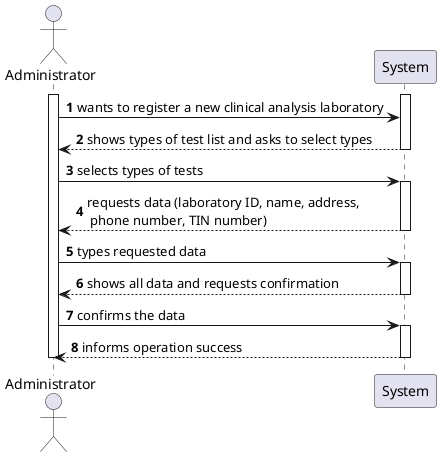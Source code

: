 @startuml
autonumber
actor Administrator as A
participant "System" as S
activate A
activate S
A -> S: wants to register a new clinical analysis laboratory
S --> A: shows types of test list and asks to select types
deactivate S
A -> S: selects types of tests
activate S
S --> A: requests data (laboratory ID, name, address,\n phone number, TIN number)
deactivate S
A -> S: types requested data
activate S
S --> A: shows all data and requests confirmation
deactivate S
A -> S: confirms the data
activate S
S --> A: informs operation success
deactivate S
deactivate A
@enduml